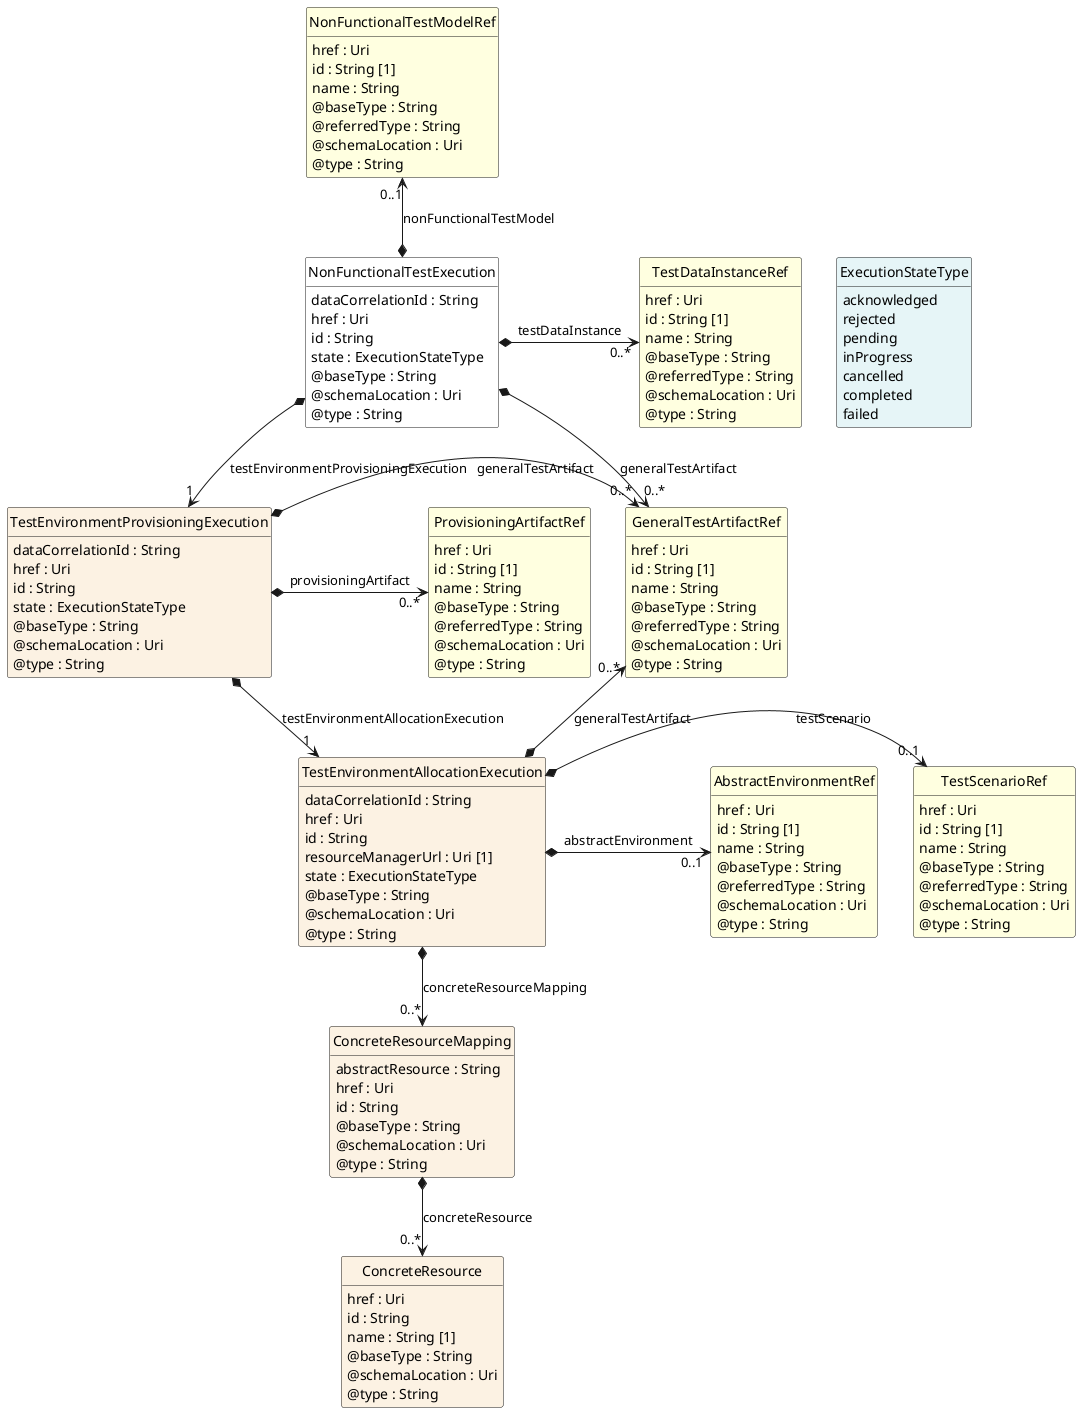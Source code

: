 @startuml
hide circle
hide methods
hide stereotype
show <<Enumeration>> stereotype
skinparam class {
   BackgroundColor<<Enumeration>> #E6F5F7
   BackgroundColor<<Ref>> #FFFFE0
   BackgroundColor<<Pivot>> #FFFFFFF
   BackgroundColor<<SimpleType>> #E2F0DA
   BackgroundColor #FCF2E3
}

class NonFunctionalTestExecution <<Pivot>> {
    dataCorrelationId : String
    href : Uri
    id : String
    state : ExecutionStateType
    @baseType : String
    @schemaLocation : Uri
    @type : String
}

class GeneralTestArtifactRef  <<Ref>> {
    href : Uri
    id : String [1]
    name : String
    @baseType : String
    @referredType : String
    @schemaLocation : Uri
    @type : String
}

class NonFunctionalTestModelRef  <<Ref>> {
    href : Uri
    id : String [1]
    name : String
    @baseType : String
    @referredType : String
    @schemaLocation : Uri
    @type : String
}

class TestDataInstanceRef  <<Ref>> {
    href : Uri
    id : String [1]
    name : String
    @baseType : String
    @referredType : String
    @schemaLocation : Uri
    @type : String
}

class ExecutionStateType <<Enumeration>> {
    acknowledged
    rejected
    pending
    inProgress
    cancelled
    completed
    failed
}

class TestEnvironmentProvisioningExecution  {
    dataCorrelationId : String
    href : Uri
    id : String
    state : ExecutionStateType
    @baseType : String
    @schemaLocation : Uri
    @type : String
}

class ProvisioningArtifactRef  <<Ref>> {
    href : Uri
    id : String [1]
    name : String
    @baseType : String
    @referredType : String
    @schemaLocation : Uri
    @type : String
}

class TestEnvironmentAllocationExecution  {
    dataCorrelationId : String
    href : Uri
    id : String
    resourceManagerUrl : Uri [1]
    state : ExecutionStateType
    @baseType : String
    @schemaLocation : Uri
    @type : String
}

class AbstractEnvironmentRef  <<Ref>> {
    href : Uri
    id : String [1]
    name : String
    @baseType : String
    @referredType : String
    @schemaLocation : Uri
    @type : String
}

class TestScenarioRef  <<Ref>> {
    href : Uri
    id : String [1]
    name : String
    @baseType : String
    @referredType : String
    @schemaLocation : Uri
    @type : String
}

class ConcreteResourceMapping  {
    abstractResource : String
    href : Uri
    id : String
    @baseType : String
    @schemaLocation : Uri
    @type : String
}

class ConcreteResource  {
    href : Uri
    id : String
    name : String [1]
    @baseType : String
    @schemaLocation : Uri
    @type : String
}

NonFunctionalTestExecution -right[hidden]-> ExecutionStateType

NonFunctionalTestExecution *-->  "0..*" GeneralTestArtifactRef : generalTestArtifact

NonFunctionalTestExecution *-->  "1" TestEnvironmentProvisioningExecution : testEnvironmentProvisioningExecution

TestEnvironmentProvisioningExecution *-->  "1" TestEnvironmentAllocationExecution : testEnvironmentAllocationExecution

GeneralTestArtifactRef "0..*" <--* TestEnvironmentAllocationExecution : generalTestArtifact

TestEnvironmentProvisioningExecution *-right-> "0..*" GeneralTestArtifactRef : generalTestArtifact

TestDataInstanceRef "0..*" <-left-* NonFunctionalTestExecution : testDataInstance

NonFunctionalTestModelRef "0..1" <--* NonFunctionalTestExecution : nonFunctionalTestModel

TestScenarioRef "0..1" <-left-* TestEnvironmentAllocationExecution : testScenario

TestEnvironmentAllocationExecution *-right-> "0..1" AbstractEnvironmentRef : abstractEnvironment

TestEnvironmentAllocationExecution *-->  "0..*" ConcreteResourceMapping : concreteResourceMapping

ProvisioningArtifactRef "0..*" <-left-* TestEnvironmentProvisioningExecution : provisioningArtifact

ConcreteResourceMapping *-->  "0..*" ConcreteResource : concreteResource

@enduml